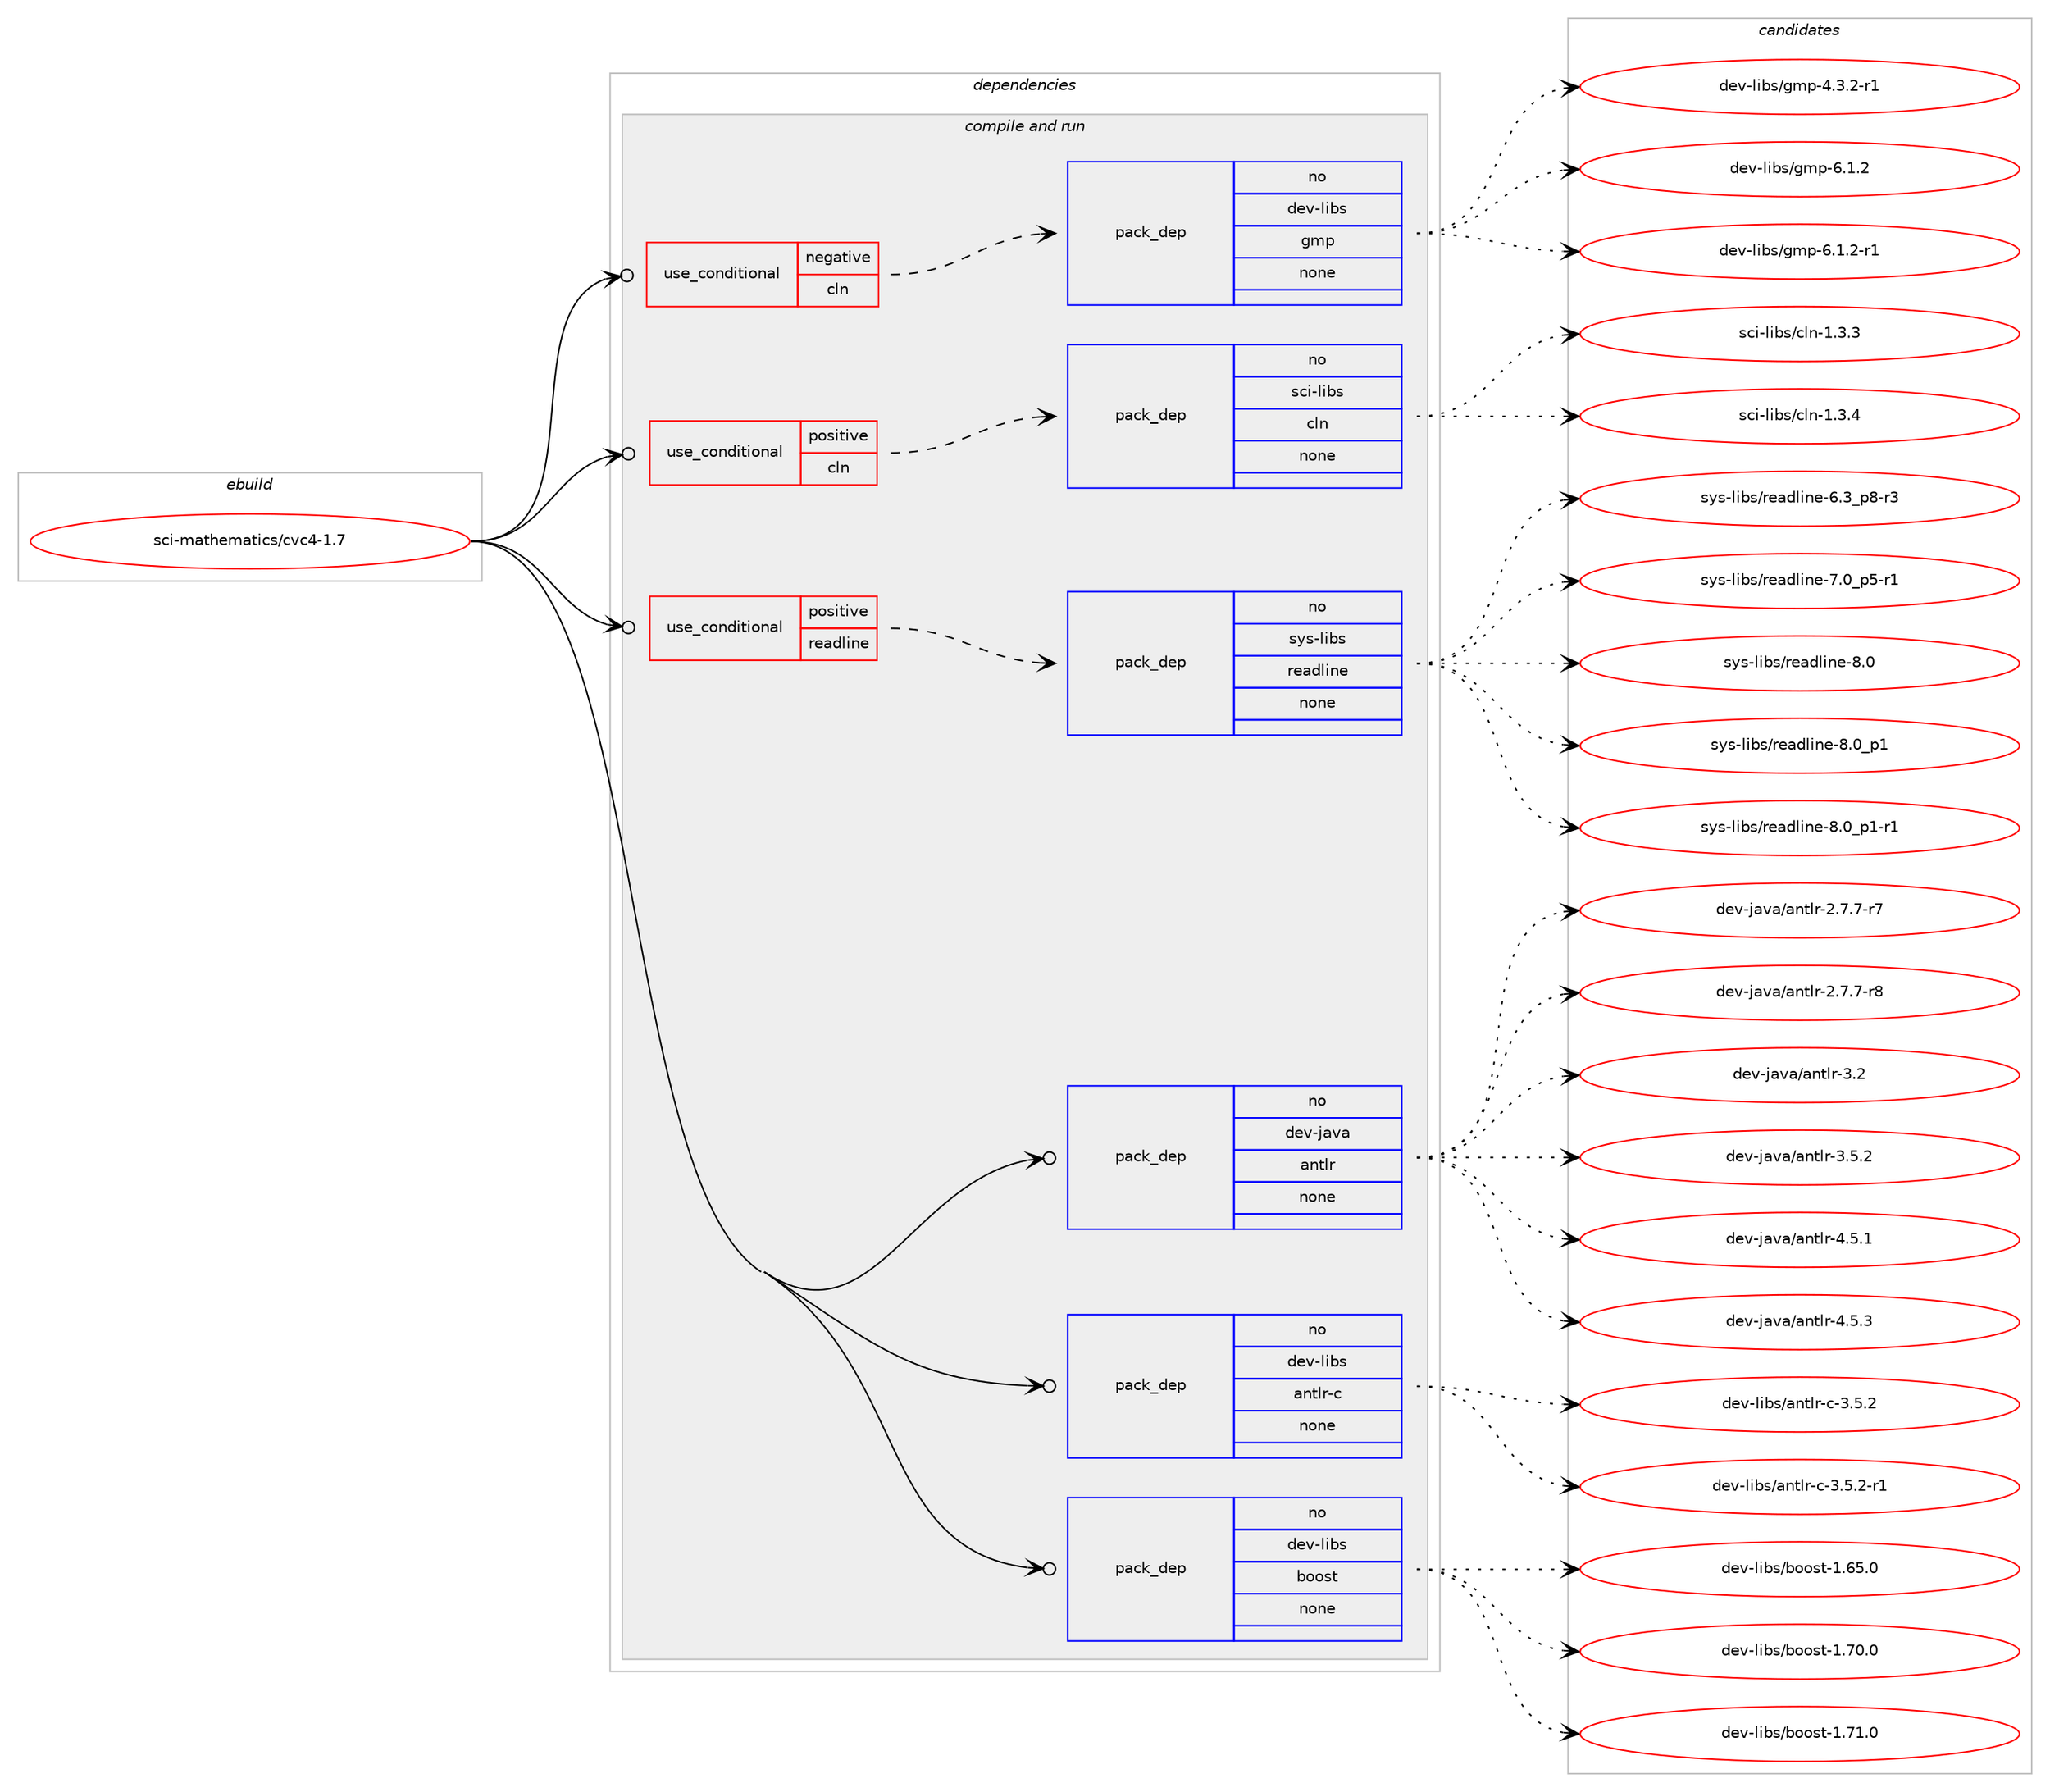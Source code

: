 digraph prolog {

# *************
# Graph options
# *************

newrank=true;
concentrate=true;
compound=true;
graph [rankdir=LR,fontname=Helvetica,fontsize=10,ranksep=1.5];#, ranksep=2.5, nodesep=0.2];
edge  [arrowhead=vee];
node  [fontname=Helvetica,fontsize=10];

# **********
# The ebuild
# **********

subgraph cluster_leftcol {
color=gray;
rank=same;
label=<<i>ebuild</i>>;
id [label="sci-mathematics/cvc4-1.7", color=red, width=4, href="../sci-mathematics/cvc4-1.7.svg"];
}

# ****************
# The dependencies
# ****************

subgraph cluster_midcol {
color=gray;
label=<<i>dependencies</i>>;
subgraph cluster_compile {
fillcolor="#eeeeee";
style=filled;
label=<<i>compile</i>>;
}
subgraph cluster_compileandrun {
fillcolor="#eeeeee";
style=filled;
label=<<i>compile and run</i>>;
subgraph cond209020 {
dependency860993 [label=<<TABLE BORDER="0" CELLBORDER="1" CELLSPACING="0" CELLPADDING="4"><TR><TD ROWSPAN="3" CELLPADDING="10">use_conditional</TD></TR><TR><TD>negative</TD></TR><TR><TD>cln</TD></TR></TABLE>>, shape=none, color=red];
subgraph pack636761 {
dependency860994 [label=<<TABLE BORDER="0" CELLBORDER="1" CELLSPACING="0" CELLPADDING="4" WIDTH="220"><TR><TD ROWSPAN="6" CELLPADDING="30">pack_dep</TD></TR><TR><TD WIDTH="110">no</TD></TR><TR><TD>dev-libs</TD></TR><TR><TD>gmp</TD></TR><TR><TD>none</TD></TR><TR><TD></TD></TR></TABLE>>, shape=none, color=blue];
}
dependency860993:e -> dependency860994:w [weight=20,style="dashed",arrowhead="vee"];
}
id:e -> dependency860993:w [weight=20,style="solid",arrowhead="odotvee"];
subgraph cond209021 {
dependency860995 [label=<<TABLE BORDER="0" CELLBORDER="1" CELLSPACING="0" CELLPADDING="4"><TR><TD ROWSPAN="3" CELLPADDING="10">use_conditional</TD></TR><TR><TD>positive</TD></TR><TR><TD>cln</TD></TR></TABLE>>, shape=none, color=red];
subgraph pack636762 {
dependency860996 [label=<<TABLE BORDER="0" CELLBORDER="1" CELLSPACING="0" CELLPADDING="4" WIDTH="220"><TR><TD ROWSPAN="6" CELLPADDING="30">pack_dep</TD></TR><TR><TD WIDTH="110">no</TD></TR><TR><TD>sci-libs</TD></TR><TR><TD>cln</TD></TR><TR><TD>none</TD></TR><TR><TD></TD></TR></TABLE>>, shape=none, color=blue];
}
dependency860995:e -> dependency860996:w [weight=20,style="dashed",arrowhead="vee"];
}
id:e -> dependency860995:w [weight=20,style="solid",arrowhead="odotvee"];
subgraph cond209022 {
dependency860997 [label=<<TABLE BORDER="0" CELLBORDER="1" CELLSPACING="0" CELLPADDING="4"><TR><TD ROWSPAN="3" CELLPADDING="10">use_conditional</TD></TR><TR><TD>positive</TD></TR><TR><TD>readline</TD></TR></TABLE>>, shape=none, color=red];
subgraph pack636763 {
dependency860998 [label=<<TABLE BORDER="0" CELLBORDER="1" CELLSPACING="0" CELLPADDING="4" WIDTH="220"><TR><TD ROWSPAN="6" CELLPADDING="30">pack_dep</TD></TR><TR><TD WIDTH="110">no</TD></TR><TR><TD>sys-libs</TD></TR><TR><TD>readline</TD></TR><TR><TD>none</TD></TR><TR><TD></TD></TR></TABLE>>, shape=none, color=blue];
}
dependency860997:e -> dependency860998:w [weight=20,style="dashed",arrowhead="vee"];
}
id:e -> dependency860997:w [weight=20,style="solid",arrowhead="odotvee"];
subgraph pack636764 {
dependency860999 [label=<<TABLE BORDER="0" CELLBORDER="1" CELLSPACING="0" CELLPADDING="4" WIDTH="220"><TR><TD ROWSPAN="6" CELLPADDING="30">pack_dep</TD></TR><TR><TD WIDTH="110">no</TD></TR><TR><TD>dev-java</TD></TR><TR><TD>antlr</TD></TR><TR><TD>none</TD></TR><TR><TD></TD></TR></TABLE>>, shape=none, color=blue];
}
id:e -> dependency860999:w [weight=20,style="solid",arrowhead="odotvee"];
subgraph pack636765 {
dependency861000 [label=<<TABLE BORDER="0" CELLBORDER="1" CELLSPACING="0" CELLPADDING="4" WIDTH="220"><TR><TD ROWSPAN="6" CELLPADDING="30">pack_dep</TD></TR><TR><TD WIDTH="110">no</TD></TR><TR><TD>dev-libs</TD></TR><TR><TD>antlr-c</TD></TR><TR><TD>none</TD></TR><TR><TD></TD></TR></TABLE>>, shape=none, color=blue];
}
id:e -> dependency861000:w [weight=20,style="solid",arrowhead="odotvee"];
subgraph pack636766 {
dependency861001 [label=<<TABLE BORDER="0" CELLBORDER="1" CELLSPACING="0" CELLPADDING="4" WIDTH="220"><TR><TD ROWSPAN="6" CELLPADDING="30">pack_dep</TD></TR><TR><TD WIDTH="110">no</TD></TR><TR><TD>dev-libs</TD></TR><TR><TD>boost</TD></TR><TR><TD>none</TD></TR><TR><TD></TD></TR></TABLE>>, shape=none, color=blue];
}
id:e -> dependency861001:w [weight=20,style="solid",arrowhead="odotvee"];
}
subgraph cluster_run {
fillcolor="#eeeeee";
style=filled;
label=<<i>run</i>>;
}
}

# **************
# The candidates
# **************

subgraph cluster_choices {
rank=same;
color=gray;
label=<<i>candidates</i>>;

subgraph choice636761 {
color=black;
nodesep=1;
choice1001011184510810598115471031091124552465146504511449 [label="dev-libs/gmp-4.3.2-r1", color=red, width=4,href="../dev-libs/gmp-4.3.2-r1.svg"];
choice100101118451081059811547103109112455446494650 [label="dev-libs/gmp-6.1.2", color=red, width=4,href="../dev-libs/gmp-6.1.2.svg"];
choice1001011184510810598115471031091124554464946504511449 [label="dev-libs/gmp-6.1.2-r1", color=red, width=4,href="../dev-libs/gmp-6.1.2-r1.svg"];
dependency860994:e -> choice1001011184510810598115471031091124552465146504511449:w [style=dotted,weight="100"];
dependency860994:e -> choice100101118451081059811547103109112455446494650:w [style=dotted,weight="100"];
dependency860994:e -> choice1001011184510810598115471031091124554464946504511449:w [style=dotted,weight="100"];
}
subgraph choice636762 {
color=black;
nodesep=1;
choice1159910545108105981154799108110454946514651 [label="sci-libs/cln-1.3.3", color=red, width=4,href="../sci-libs/cln-1.3.3.svg"];
choice1159910545108105981154799108110454946514652 [label="sci-libs/cln-1.3.4", color=red, width=4,href="../sci-libs/cln-1.3.4.svg"];
dependency860996:e -> choice1159910545108105981154799108110454946514651:w [style=dotted,weight="100"];
dependency860996:e -> choice1159910545108105981154799108110454946514652:w [style=dotted,weight="100"];
}
subgraph choice636763 {
color=black;
nodesep=1;
choice115121115451081059811547114101971001081051101014554465195112564511451 [label="sys-libs/readline-6.3_p8-r3", color=red, width=4,href="../sys-libs/readline-6.3_p8-r3.svg"];
choice115121115451081059811547114101971001081051101014555464895112534511449 [label="sys-libs/readline-7.0_p5-r1", color=red, width=4,href="../sys-libs/readline-7.0_p5-r1.svg"];
choice1151211154510810598115471141019710010810511010145564648 [label="sys-libs/readline-8.0", color=red, width=4,href="../sys-libs/readline-8.0.svg"];
choice11512111545108105981154711410197100108105110101455646489511249 [label="sys-libs/readline-8.0_p1", color=red, width=4,href="../sys-libs/readline-8.0_p1.svg"];
choice115121115451081059811547114101971001081051101014556464895112494511449 [label="sys-libs/readline-8.0_p1-r1", color=red, width=4,href="../sys-libs/readline-8.0_p1-r1.svg"];
dependency860998:e -> choice115121115451081059811547114101971001081051101014554465195112564511451:w [style=dotted,weight="100"];
dependency860998:e -> choice115121115451081059811547114101971001081051101014555464895112534511449:w [style=dotted,weight="100"];
dependency860998:e -> choice1151211154510810598115471141019710010810511010145564648:w [style=dotted,weight="100"];
dependency860998:e -> choice11512111545108105981154711410197100108105110101455646489511249:w [style=dotted,weight="100"];
dependency860998:e -> choice115121115451081059811547114101971001081051101014556464895112494511449:w [style=dotted,weight="100"];
}
subgraph choice636764 {
color=black;
nodesep=1;
choice10010111845106971189747971101161081144550465546554511455 [label="dev-java/antlr-2.7.7-r7", color=red, width=4,href="../dev-java/antlr-2.7.7-r7.svg"];
choice10010111845106971189747971101161081144550465546554511456 [label="dev-java/antlr-2.7.7-r8", color=red, width=4,href="../dev-java/antlr-2.7.7-r8.svg"];
choice100101118451069711897479711011610811445514650 [label="dev-java/antlr-3.2", color=red, width=4,href="../dev-java/antlr-3.2.svg"];
choice1001011184510697118974797110116108114455146534650 [label="dev-java/antlr-3.5.2", color=red, width=4,href="../dev-java/antlr-3.5.2.svg"];
choice1001011184510697118974797110116108114455246534649 [label="dev-java/antlr-4.5.1", color=red, width=4,href="../dev-java/antlr-4.5.1.svg"];
choice1001011184510697118974797110116108114455246534651 [label="dev-java/antlr-4.5.3", color=red, width=4,href="../dev-java/antlr-4.5.3.svg"];
dependency860999:e -> choice10010111845106971189747971101161081144550465546554511455:w [style=dotted,weight="100"];
dependency860999:e -> choice10010111845106971189747971101161081144550465546554511456:w [style=dotted,weight="100"];
dependency860999:e -> choice100101118451069711897479711011610811445514650:w [style=dotted,weight="100"];
dependency860999:e -> choice1001011184510697118974797110116108114455146534650:w [style=dotted,weight="100"];
dependency860999:e -> choice1001011184510697118974797110116108114455246534649:w [style=dotted,weight="100"];
dependency860999:e -> choice1001011184510697118974797110116108114455246534651:w [style=dotted,weight="100"];
}
subgraph choice636765 {
color=black;
nodesep=1;
choice100101118451081059811547971101161081144599455146534650 [label="dev-libs/antlr-c-3.5.2", color=red, width=4,href="../dev-libs/antlr-c-3.5.2.svg"];
choice1001011184510810598115479711011610811445994551465346504511449 [label="dev-libs/antlr-c-3.5.2-r1", color=red, width=4,href="../dev-libs/antlr-c-3.5.2-r1.svg"];
dependency861000:e -> choice100101118451081059811547971101161081144599455146534650:w [style=dotted,weight="100"];
dependency861000:e -> choice1001011184510810598115479711011610811445994551465346504511449:w [style=dotted,weight="100"];
}
subgraph choice636766 {
color=black;
nodesep=1;
choice1001011184510810598115479811111111511645494654534648 [label="dev-libs/boost-1.65.0", color=red, width=4,href="../dev-libs/boost-1.65.0.svg"];
choice1001011184510810598115479811111111511645494655484648 [label="dev-libs/boost-1.70.0", color=red, width=4,href="../dev-libs/boost-1.70.0.svg"];
choice1001011184510810598115479811111111511645494655494648 [label="dev-libs/boost-1.71.0", color=red, width=4,href="../dev-libs/boost-1.71.0.svg"];
dependency861001:e -> choice1001011184510810598115479811111111511645494654534648:w [style=dotted,weight="100"];
dependency861001:e -> choice1001011184510810598115479811111111511645494655484648:w [style=dotted,weight="100"];
dependency861001:e -> choice1001011184510810598115479811111111511645494655494648:w [style=dotted,weight="100"];
}
}

}

